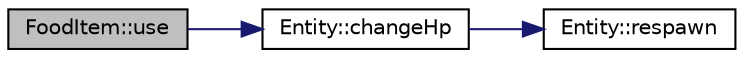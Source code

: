 digraph "FoodItem::use"
{
 // LATEX_PDF_SIZE
  edge [fontname="Helvetica",fontsize="10",labelfontname="Helvetica",labelfontsize="10"];
  node [fontname="Helvetica",fontsize="10",shape=record];
  rankdir="LR";
  Node1 [label="FoodItem::use",height=0.2,width=0.4,color="black", fillcolor="grey75", style="filled", fontcolor="black",tooltip="Eats the item."];
  Node1 -> Node2 [color="midnightblue",fontsize="10",style="solid",fontname="Helvetica"];
  Node2 [label="Entity::changeHp",height=0.2,width=0.4,color="black", fillcolor="white", style="filled",URL="$classEntity.html#a4dcd9a474663f507da7243dbb7c0a5e6",tooltip="Change the hp of this entity by amount."];
  Node2 -> Node3 [color="midnightblue",fontsize="10",style="solid",fontname="Helvetica"];
  Node3 [label="Entity::respawn",height=0.2,width=0.4,color="black", fillcolor="white", style="filled",URL="$classEntity.html#a076c4f2138c24a11ed279370a99bb976",tooltip="Pure virtual function that child classes need to implement. Performs entity's respawning."];
}
